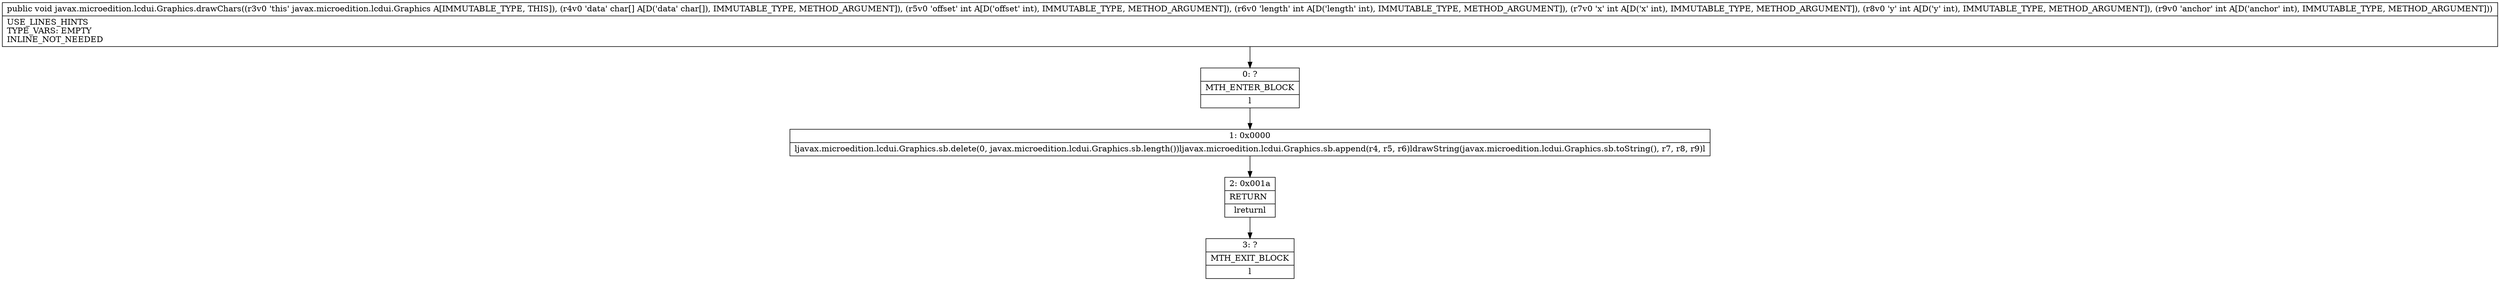 digraph "CFG forjavax.microedition.lcdui.Graphics.drawChars([CIIIII)V" {
Node_0 [shape=record,label="{0\:\ ?|MTH_ENTER_BLOCK\l|l}"];
Node_1 [shape=record,label="{1\:\ 0x0000|ljavax.microedition.lcdui.Graphics.sb.delete(0, javax.microedition.lcdui.Graphics.sb.length())ljavax.microedition.lcdui.Graphics.sb.append(r4, r5, r6)ldrawString(javax.microedition.lcdui.Graphics.sb.toString(), r7, r8, r9)l}"];
Node_2 [shape=record,label="{2\:\ 0x001a|RETURN\l|lreturnl}"];
Node_3 [shape=record,label="{3\:\ ?|MTH_EXIT_BLOCK\l|l}"];
MethodNode[shape=record,label="{public void javax.microedition.lcdui.Graphics.drawChars((r3v0 'this' javax.microedition.lcdui.Graphics A[IMMUTABLE_TYPE, THIS]), (r4v0 'data' char[] A[D('data' char[]), IMMUTABLE_TYPE, METHOD_ARGUMENT]), (r5v0 'offset' int A[D('offset' int), IMMUTABLE_TYPE, METHOD_ARGUMENT]), (r6v0 'length' int A[D('length' int), IMMUTABLE_TYPE, METHOD_ARGUMENT]), (r7v0 'x' int A[D('x' int), IMMUTABLE_TYPE, METHOD_ARGUMENT]), (r8v0 'y' int A[D('y' int), IMMUTABLE_TYPE, METHOD_ARGUMENT]), (r9v0 'anchor' int A[D('anchor' int), IMMUTABLE_TYPE, METHOD_ARGUMENT]))  | USE_LINES_HINTS\lTYPE_VARS: EMPTY\lINLINE_NOT_NEEDED\l}"];
MethodNode -> Node_0;
Node_0 -> Node_1;
Node_1 -> Node_2;
Node_2 -> Node_3;
}

